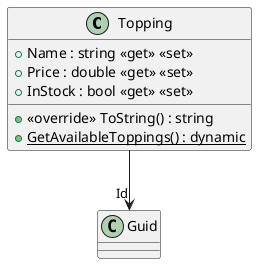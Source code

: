 @startuml
class Topping {
    + Name : string <<get>> <<set>>
    + Price : double <<get>> <<set>>
    + InStock : bool <<get>> <<set>>
    + <<override>> ToString() : string
    + {static} GetAvailableToppings() : dynamic
}
Topping --> "Id" Guid
@enduml
